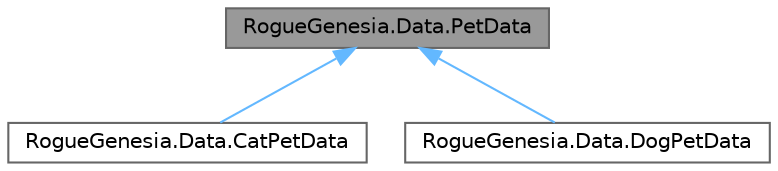 digraph "RogueGenesia.Data.PetData"
{
 // LATEX_PDF_SIZE
  bgcolor="transparent";
  edge [fontname=Helvetica,fontsize=10,labelfontname=Helvetica,labelfontsize=10];
  node [fontname=Helvetica,fontsize=10,shape=box,height=0.2,width=0.4];
  Node1 [label="RogueGenesia.Data.PetData",height=0.2,width=0.4,color="gray40", fillcolor="grey60", style="filled", fontcolor="black",tooltip=" "];
  Node1 -> Node2 [dir="back",color="steelblue1",style="solid"];
  Node2 [label="RogueGenesia.Data.CatPetData",height=0.2,width=0.4,color="gray40", fillcolor="white", style="filled",URL="$class_rogue_genesia_1_1_data_1_1_cat_pet_data.html",tooltip=" "];
  Node1 -> Node3 [dir="back",color="steelblue1",style="solid"];
  Node3 [label="RogueGenesia.Data.DogPetData",height=0.2,width=0.4,color="gray40", fillcolor="white", style="filled",URL="$class_rogue_genesia_1_1_data_1_1_dog_pet_data.html",tooltip=" "];
}
